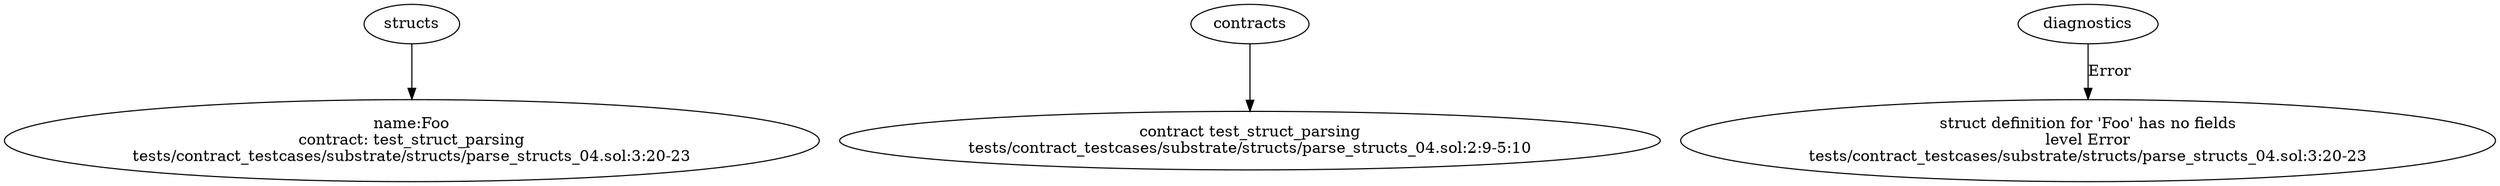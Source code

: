 strict digraph "tests/contract_testcases/substrate/structs/parse_structs_04.sol" {
	Foo [label="name:Foo\ncontract: test_struct_parsing\ntests/contract_testcases/substrate/structs/parse_structs_04.sol:3:20-23"]
	contract [label="contract test_struct_parsing\ntests/contract_testcases/substrate/structs/parse_structs_04.sol:2:9-5:10"]
	diagnostic [label="struct definition for 'Foo' has no fields\nlevel Error\ntests/contract_testcases/substrate/structs/parse_structs_04.sol:3:20-23"]
	structs -> Foo
	contracts -> contract
	diagnostics -> diagnostic [label="Error"]
}
